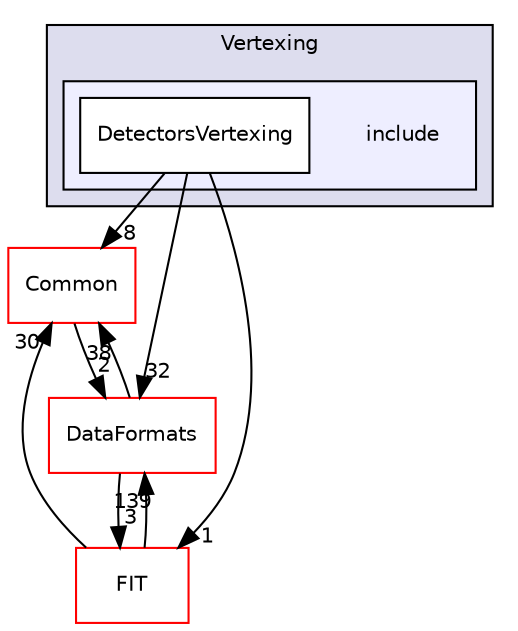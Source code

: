 digraph "/home/travis/build/AliceO2Group/AliceO2/Detectors/Vertexing/include" {
  bgcolor=transparent;
  compound=true
  node [ fontsize="10", fontname="Helvetica"];
  edge [ labelfontsize="10", labelfontname="Helvetica"];
  subgraph clusterdir_411c6bed3d84b00fddab3a93c8a3b5fb {
    graph [ bgcolor="#ddddee", pencolor="black", label="Vertexing" fontname="Helvetica", fontsize="10", URL="dir_411c6bed3d84b00fddab3a93c8a3b5fb.html"]
  subgraph clusterdir_685195b2337b28da095e36f150390e16 {
    graph [ bgcolor="#eeeeff", pencolor="black", label="" URL="dir_685195b2337b28da095e36f150390e16.html"];
    dir_685195b2337b28da095e36f150390e16 [shape=plaintext label="include"];
    dir_45cc1e4cbf5f078eedb3b50b87acd505 [shape=box label="DetectorsVertexing" color="black" fillcolor="white" style="filled" URL="dir_45cc1e4cbf5f078eedb3b50b87acd505.html"];
  }
  }
  dir_4ab6b4cc6a7edbff49100e9123df213f [shape=box label="Common" color="red" URL="dir_4ab6b4cc6a7edbff49100e9123df213f.html"];
  dir_d14e88a79bca429480864605ee348cef [shape=box label="FIT" color="red" URL="dir_d14e88a79bca429480864605ee348cef.html"];
  dir_2171f7ec022c5423887b07c69b2f5b48 [shape=box label="DataFormats" color="red" URL="dir_2171f7ec022c5423887b07c69b2f5b48.html"];
  dir_4ab6b4cc6a7edbff49100e9123df213f->dir_2171f7ec022c5423887b07c69b2f5b48 [headlabel="2", labeldistance=1.5 headhref="dir_000036_000090.html"];
  dir_d14e88a79bca429480864605ee348cef->dir_4ab6b4cc6a7edbff49100e9123df213f [headlabel="30", labeldistance=1.5 headhref="dir_000180_000036.html"];
  dir_d14e88a79bca429480864605ee348cef->dir_2171f7ec022c5423887b07c69b2f5b48 [headlabel="139", labeldistance=1.5 headhref="dir_000180_000090.html"];
  dir_45cc1e4cbf5f078eedb3b50b87acd505->dir_4ab6b4cc6a7edbff49100e9123df213f [headlabel="8", labeldistance=1.5 headhref="dir_000697_000036.html"];
  dir_45cc1e4cbf5f078eedb3b50b87acd505->dir_d14e88a79bca429480864605ee348cef [headlabel="1", labeldistance=1.5 headhref="dir_000697_000180.html"];
  dir_45cc1e4cbf5f078eedb3b50b87acd505->dir_2171f7ec022c5423887b07c69b2f5b48 [headlabel="32", labeldistance=1.5 headhref="dir_000697_000090.html"];
  dir_2171f7ec022c5423887b07c69b2f5b48->dir_4ab6b4cc6a7edbff49100e9123df213f [headlabel="38", labeldistance=1.5 headhref="dir_000090_000036.html"];
  dir_2171f7ec022c5423887b07c69b2f5b48->dir_d14e88a79bca429480864605ee348cef [headlabel="3", labeldistance=1.5 headhref="dir_000090_000180.html"];
}
